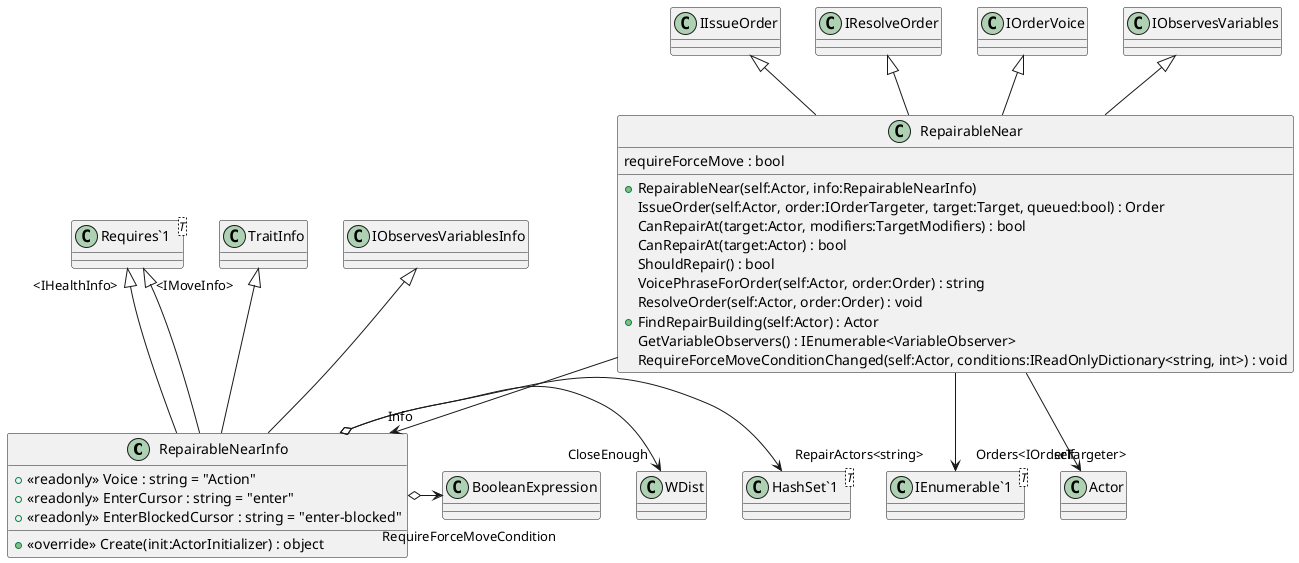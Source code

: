@startuml
class RepairableNearInfo {
    + <<readonly>> Voice : string = "Action"
    + <<readonly>> EnterCursor : string = "enter"
    + <<readonly>> EnterBlockedCursor : string = "enter-blocked"
    + <<override>> Create(init:ActorInitializer) : object
}
class RepairableNear {
    requireForceMove : bool
    + RepairableNear(self:Actor, info:RepairableNearInfo)
    IssueOrder(self:Actor, order:IOrderTargeter, target:Target, queued:bool) : Order
    CanRepairAt(target:Actor, modifiers:TargetModifiers) : bool
    CanRepairAt(target:Actor) : bool
    ShouldRepair() : bool
    VoicePhraseForOrder(self:Actor, order:Order) : string
    ResolveOrder(self:Actor, order:Order) : void
    + FindRepairBuilding(self:Actor) : Actor
    GetVariableObservers() : IEnumerable<VariableObserver>
    RequireForceMoveConditionChanged(self:Actor, conditions:IReadOnlyDictionary<string, int>) : void
}
class "Requires`1"<T> {
}
class "HashSet`1"<T> {
}
class "IEnumerable`1"<T> {
}
TraitInfo <|-- RepairableNearInfo
"Requires`1" "<IHealthInfo>" <|-- RepairableNearInfo
"Requires`1" "<IMoveInfo>" <|-- RepairableNearInfo
IObservesVariablesInfo <|-- RepairableNearInfo
RepairableNearInfo o-> "RepairActors<string>" "HashSet`1"
RepairableNearInfo o-> "CloseEnough" WDist
RepairableNearInfo o-> "RequireForceMoveCondition" BooleanExpression
IIssueOrder <|-- RepairableNear
IResolveOrder <|-- RepairableNear
IOrderVoice <|-- RepairableNear
IObservesVariables <|-- RepairableNear
RepairableNear --> "Info" RepairableNearInfo
RepairableNear --> "self" Actor
RepairableNear --> "Orders<IOrderTargeter>" "IEnumerable`1"
@enduml
